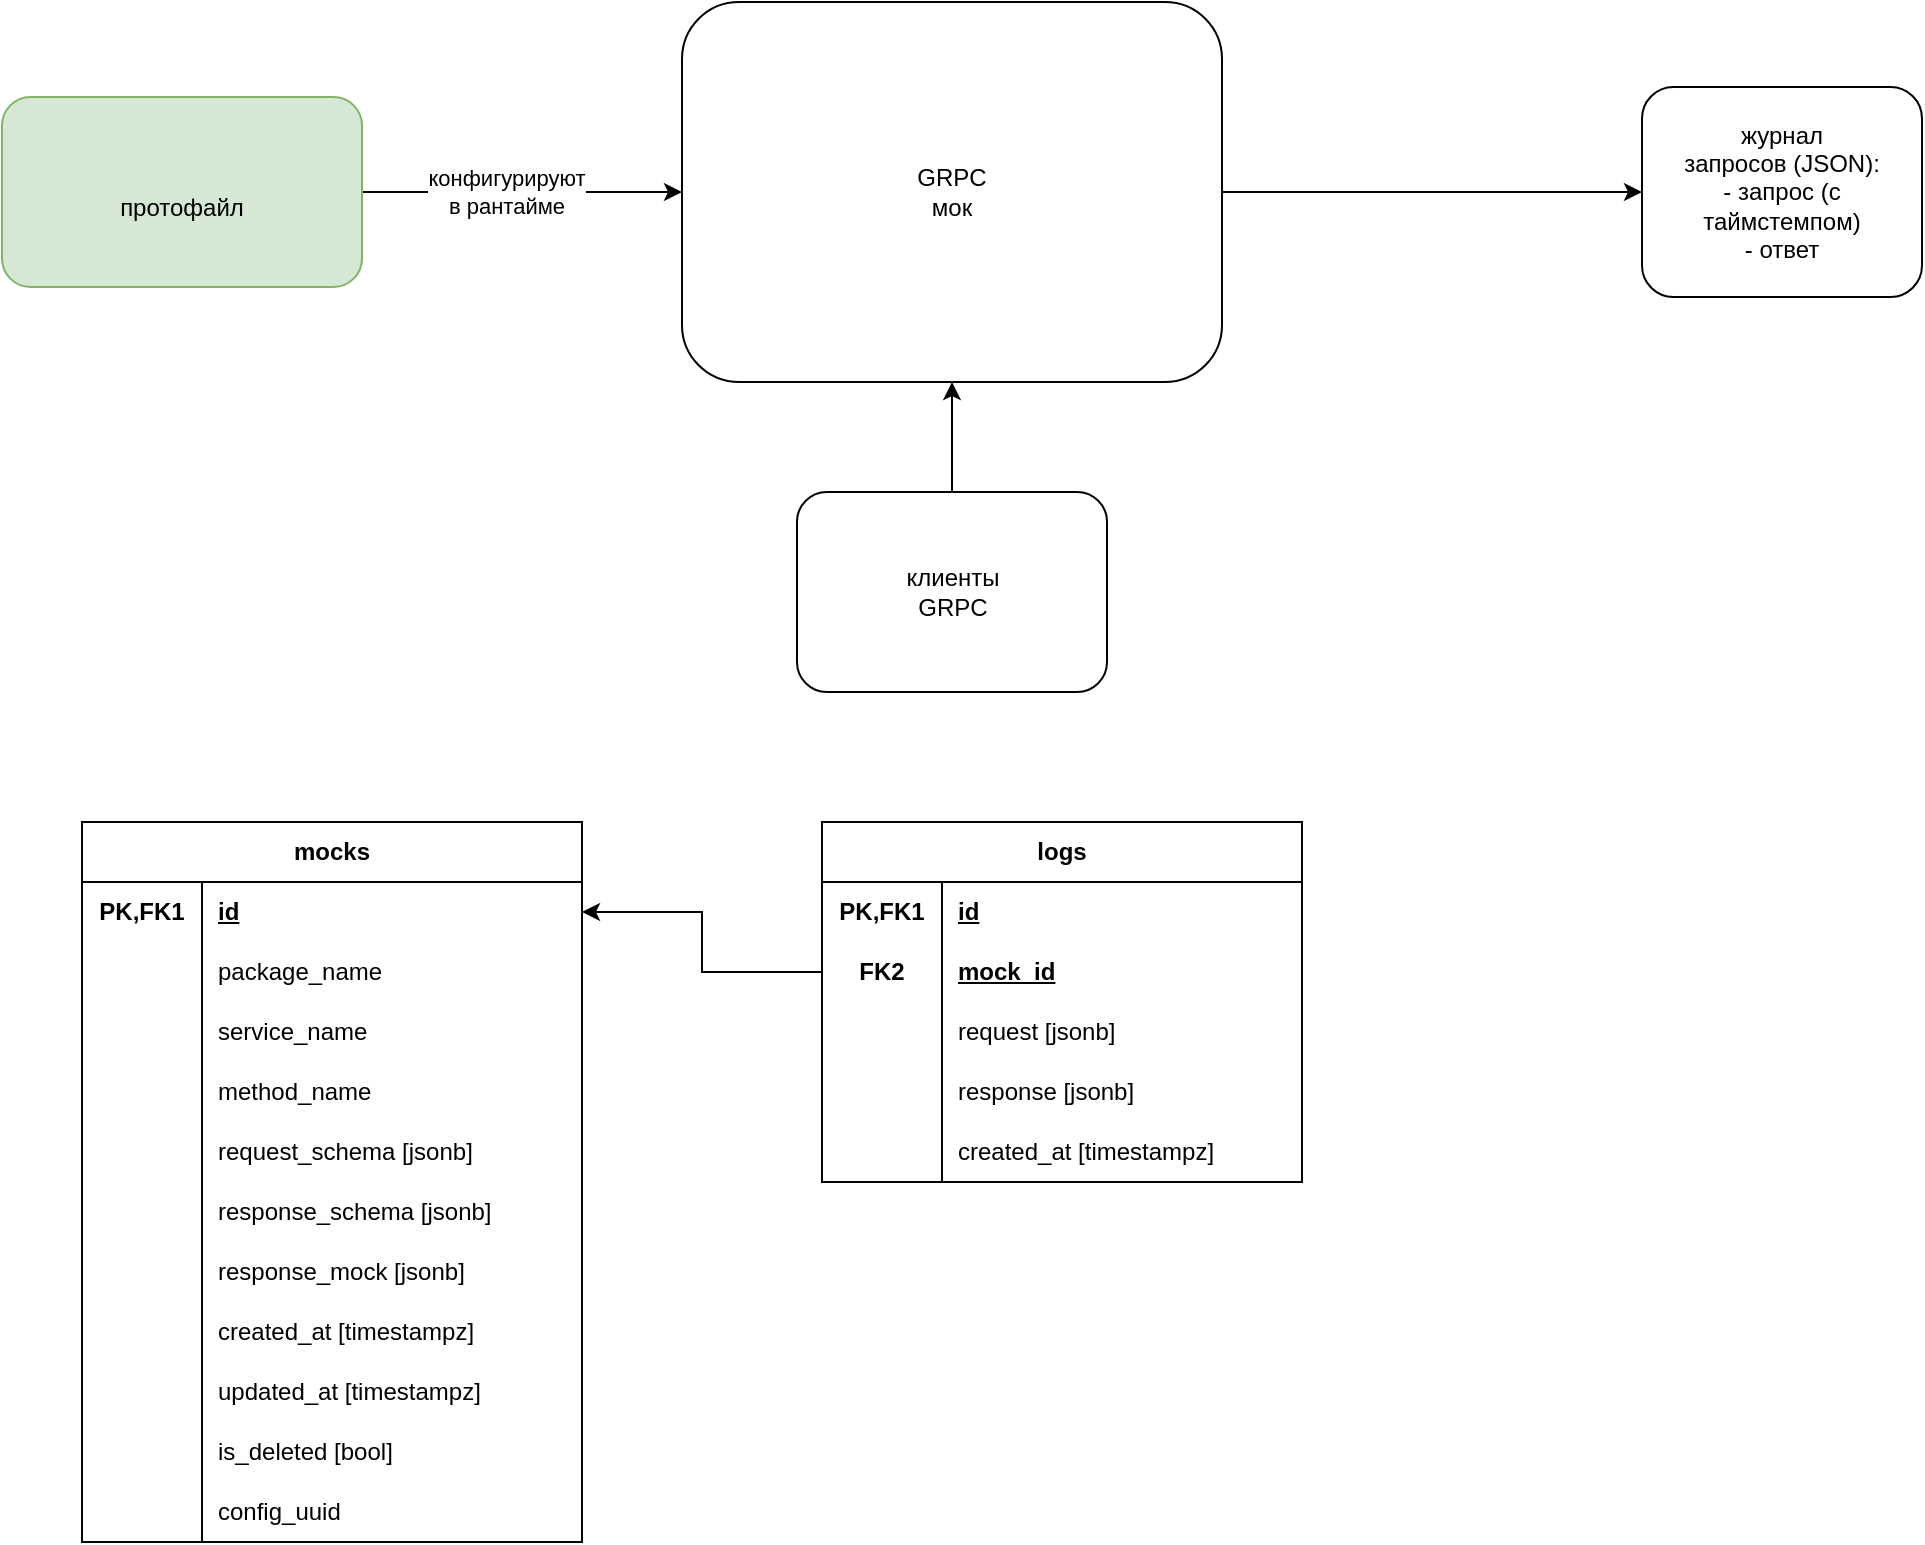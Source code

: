 <mxfile version="26.0.9">
  <diagram name="Страница — 1" id="D3WlO3X5a3Ik-URz-e38">
    <mxGraphModel dx="1816" dy="601" grid="1" gridSize="10" guides="1" tooltips="1" connect="1" arrows="1" fold="1" page="1" pageScale="1" pageWidth="827" pageHeight="1169" math="0" shadow="0">
      <root>
        <mxCell id="0" />
        <mxCell id="1" parent="0" />
        <mxCell id="gYz2qUCb2Af_SBFDwM8w-8" style="edgeStyle=orthogonalEdgeStyle;rounded=0;orthogonalLoop=1;jettySize=auto;html=1;exitX=1;exitY=0.5;exitDx=0;exitDy=0;" parent="1" source="gYz2qUCb2Af_SBFDwM8w-1" target="gYz2qUCb2Af_SBFDwM8w-7" edge="1">
          <mxGeometry relative="1" as="geometry" />
        </mxCell>
        <mxCell id="gYz2qUCb2Af_SBFDwM8w-1" value="GRPC&lt;div&gt;мок&lt;/div&gt;" style="rounded=1;whiteSpace=wrap;html=1;" parent="1" vertex="1">
          <mxGeometry x="300" y="240" width="270" height="190" as="geometry" />
        </mxCell>
        <mxCell id="gYz2qUCb2Af_SBFDwM8w-4" style="edgeStyle=orthogonalEdgeStyle;rounded=0;orthogonalLoop=1;jettySize=auto;html=1;exitX=1;exitY=0.5;exitDx=0;exitDy=0;entryX=0;entryY=0.5;entryDx=0;entryDy=0;" parent="1" source="gYz2qUCb2Af_SBFDwM8w-3" target="gYz2qUCb2Af_SBFDwM8w-1" edge="1">
          <mxGeometry relative="1" as="geometry" />
        </mxCell>
        <mxCell id="gYz2qUCb2Af_SBFDwM8w-5" value="конфигурируют&lt;div&gt;в рантайме&lt;/div&gt;" style="edgeLabel;html=1;align=center;verticalAlign=middle;resizable=0;points=[];" parent="gYz2qUCb2Af_SBFDwM8w-4" vertex="1" connectable="0">
          <mxGeometry x="-0.1" relative="1" as="geometry">
            <mxPoint as="offset" />
          </mxGeometry>
        </mxCell>
        <mxCell id="gYz2qUCb2Af_SBFDwM8w-3" value="&lt;div&gt;&lt;br&gt;&lt;/div&gt;протофайл" style="rounded=1;whiteSpace=wrap;html=1;fillColor=#d5e8d4;strokeColor=#82b366;" parent="1" vertex="1">
          <mxGeometry x="-40" y="287.5" width="180" height="95" as="geometry" />
        </mxCell>
        <mxCell id="gYz2qUCb2Af_SBFDwM8w-7" value="журнал&lt;div&gt;запросов (JSON):&lt;/div&gt;&lt;div&gt;- запрос (с таймстемпом)&lt;/div&gt;&lt;div&gt;- ответ&lt;/div&gt;" style="rounded=1;whiteSpace=wrap;html=1;" parent="1" vertex="1">
          <mxGeometry x="780" y="282.5" width="140" height="105" as="geometry" />
        </mxCell>
        <mxCell id="gYz2qUCb2Af_SBFDwM8w-11" style="edgeStyle=orthogonalEdgeStyle;rounded=0;orthogonalLoop=1;jettySize=auto;html=1;exitX=0.5;exitY=0;exitDx=0;exitDy=0;entryX=0.5;entryY=1;entryDx=0;entryDy=0;" parent="1" source="gYz2qUCb2Af_SBFDwM8w-10" target="gYz2qUCb2Af_SBFDwM8w-1" edge="1">
          <mxGeometry relative="1" as="geometry" />
        </mxCell>
        <mxCell id="gYz2qUCb2Af_SBFDwM8w-10" value="клиенты&lt;div&gt;GRPC&lt;/div&gt;" style="rounded=1;whiteSpace=wrap;html=1;" parent="1" vertex="1">
          <mxGeometry x="357.5" y="485" width="155" height="100" as="geometry" />
        </mxCell>
        <mxCell id="11tTH6Sg2OiVAcI5GLEg-1" value="mocks" style="shape=table;startSize=30;container=1;collapsible=1;childLayout=tableLayout;fixedRows=1;rowLines=0;fontStyle=1;align=center;resizeLast=1;html=1;whiteSpace=wrap;" vertex="1" parent="1">
          <mxGeometry y="650" width="250" height="360" as="geometry" />
        </mxCell>
        <mxCell id="11tTH6Sg2OiVAcI5GLEg-2" value="" style="shape=tableRow;horizontal=0;startSize=0;swimlaneHead=0;swimlaneBody=0;fillColor=none;collapsible=0;dropTarget=0;points=[[0,0.5],[1,0.5]];portConstraint=eastwest;top=0;left=0;right=0;bottom=0;html=1;" vertex="1" parent="11tTH6Sg2OiVAcI5GLEg-1">
          <mxGeometry y="30" width="250" height="30" as="geometry" />
        </mxCell>
        <mxCell id="11tTH6Sg2OiVAcI5GLEg-3" value="PK,FK1" style="shape=partialRectangle;connectable=0;fillColor=none;top=0;left=0;bottom=0;right=0;fontStyle=1;overflow=hidden;html=1;whiteSpace=wrap;" vertex="1" parent="11tTH6Sg2OiVAcI5GLEg-2">
          <mxGeometry width="60" height="30" as="geometry">
            <mxRectangle width="60" height="30" as="alternateBounds" />
          </mxGeometry>
        </mxCell>
        <mxCell id="11tTH6Sg2OiVAcI5GLEg-4" value="id" style="shape=partialRectangle;connectable=0;fillColor=none;top=0;left=0;bottom=0;right=0;align=left;spacingLeft=6;fontStyle=5;overflow=hidden;html=1;whiteSpace=wrap;" vertex="1" parent="11tTH6Sg2OiVAcI5GLEg-2">
          <mxGeometry x="60" width="190" height="30" as="geometry">
            <mxRectangle width="190" height="30" as="alternateBounds" />
          </mxGeometry>
        </mxCell>
        <mxCell id="11tTH6Sg2OiVAcI5GLEg-8" value="" style="shape=tableRow;horizontal=0;startSize=0;swimlaneHead=0;swimlaneBody=0;fillColor=none;collapsible=0;dropTarget=0;points=[[0,0.5],[1,0.5]];portConstraint=eastwest;top=0;left=0;right=0;bottom=0;html=1;" vertex="1" parent="11tTH6Sg2OiVAcI5GLEg-1">
          <mxGeometry y="60" width="250" height="30" as="geometry" />
        </mxCell>
        <mxCell id="11tTH6Sg2OiVAcI5GLEg-9" value="" style="shape=partialRectangle;connectable=0;fillColor=none;top=0;left=0;bottom=0;right=0;editable=1;overflow=hidden;html=1;whiteSpace=wrap;" vertex="1" parent="11tTH6Sg2OiVAcI5GLEg-8">
          <mxGeometry width="60" height="30" as="geometry">
            <mxRectangle width="60" height="30" as="alternateBounds" />
          </mxGeometry>
        </mxCell>
        <mxCell id="11tTH6Sg2OiVAcI5GLEg-10" value="package_name" style="shape=partialRectangle;connectable=0;fillColor=none;top=0;left=0;bottom=0;right=0;align=left;spacingLeft=6;overflow=hidden;html=1;whiteSpace=wrap;" vertex="1" parent="11tTH6Sg2OiVAcI5GLEg-8">
          <mxGeometry x="60" width="190" height="30" as="geometry">
            <mxRectangle width="190" height="30" as="alternateBounds" />
          </mxGeometry>
        </mxCell>
        <mxCell id="11tTH6Sg2OiVAcI5GLEg-11" value="" style="shape=tableRow;horizontal=0;startSize=0;swimlaneHead=0;swimlaneBody=0;fillColor=none;collapsible=0;dropTarget=0;points=[[0,0.5],[1,0.5]];portConstraint=eastwest;top=0;left=0;right=0;bottom=0;html=1;" vertex="1" parent="11tTH6Sg2OiVAcI5GLEg-1">
          <mxGeometry y="90" width="250" height="30" as="geometry" />
        </mxCell>
        <mxCell id="11tTH6Sg2OiVAcI5GLEg-12" value="" style="shape=partialRectangle;connectable=0;fillColor=none;top=0;left=0;bottom=0;right=0;editable=1;overflow=hidden;html=1;whiteSpace=wrap;" vertex="1" parent="11tTH6Sg2OiVAcI5GLEg-11">
          <mxGeometry width="60" height="30" as="geometry">
            <mxRectangle width="60" height="30" as="alternateBounds" />
          </mxGeometry>
        </mxCell>
        <mxCell id="11tTH6Sg2OiVAcI5GLEg-13" value="service_name" style="shape=partialRectangle;connectable=0;fillColor=none;top=0;left=0;bottom=0;right=0;align=left;spacingLeft=6;overflow=hidden;html=1;whiteSpace=wrap;" vertex="1" parent="11tTH6Sg2OiVAcI5GLEg-11">
          <mxGeometry x="60" width="190" height="30" as="geometry">
            <mxRectangle width="190" height="30" as="alternateBounds" />
          </mxGeometry>
        </mxCell>
        <mxCell id="11tTH6Sg2OiVAcI5GLEg-14" value="" style="shape=tableRow;horizontal=0;startSize=0;swimlaneHead=0;swimlaneBody=0;fillColor=none;collapsible=0;dropTarget=0;points=[[0,0.5],[1,0.5]];portConstraint=eastwest;top=0;left=0;right=0;bottom=0;html=1;" vertex="1" parent="11tTH6Sg2OiVAcI5GLEg-1">
          <mxGeometry y="120" width="250" height="30" as="geometry" />
        </mxCell>
        <mxCell id="11tTH6Sg2OiVAcI5GLEg-15" value="" style="shape=partialRectangle;connectable=0;fillColor=none;top=0;left=0;bottom=0;right=0;editable=1;overflow=hidden;html=1;whiteSpace=wrap;" vertex="1" parent="11tTH6Sg2OiVAcI5GLEg-14">
          <mxGeometry width="60" height="30" as="geometry">
            <mxRectangle width="60" height="30" as="alternateBounds" />
          </mxGeometry>
        </mxCell>
        <mxCell id="11tTH6Sg2OiVAcI5GLEg-16" value="method_name" style="shape=partialRectangle;connectable=0;fillColor=none;top=0;left=0;bottom=0;right=0;align=left;spacingLeft=6;overflow=hidden;html=1;whiteSpace=wrap;" vertex="1" parent="11tTH6Sg2OiVAcI5GLEg-14">
          <mxGeometry x="60" width="190" height="30" as="geometry">
            <mxRectangle width="190" height="30" as="alternateBounds" />
          </mxGeometry>
        </mxCell>
        <mxCell id="11tTH6Sg2OiVAcI5GLEg-17" value="" style="shape=tableRow;horizontal=0;startSize=0;swimlaneHead=0;swimlaneBody=0;fillColor=none;collapsible=0;dropTarget=0;points=[[0,0.5],[1,0.5]];portConstraint=eastwest;top=0;left=0;right=0;bottom=0;html=1;" vertex="1" parent="11tTH6Sg2OiVAcI5GLEg-1">
          <mxGeometry y="150" width="250" height="30" as="geometry" />
        </mxCell>
        <mxCell id="11tTH6Sg2OiVAcI5GLEg-18" value="" style="shape=partialRectangle;connectable=0;fillColor=none;top=0;left=0;bottom=0;right=0;editable=1;overflow=hidden;html=1;whiteSpace=wrap;" vertex="1" parent="11tTH6Sg2OiVAcI5GLEg-17">
          <mxGeometry width="60" height="30" as="geometry">
            <mxRectangle width="60" height="30" as="alternateBounds" />
          </mxGeometry>
        </mxCell>
        <mxCell id="11tTH6Sg2OiVAcI5GLEg-19" value="request_schema [jsonb]" style="shape=partialRectangle;connectable=0;fillColor=none;top=0;left=0;bottom=0;right=0;align=left;spacingLeft=6;overflow=hidden;html=1;whiteSpace=wrap;" vertex="1" parent="11tTH6Sg2OiVAcI5GLEg-17">
          <mxGeometry x="60" width="190" height="30" as="geometry">
            <mxRectangle width="190" height="30" as="alternateBounds" />
          </mxGeometry>
        </mxCell>
        <mxCell id="11tTH6Sg2OiVAcI5GLEg-20" value="" style="shape=tableRow;horizontal=0;startSize=0;swimlaneHead=0;swimlaneBody=0;fillColor=none;collapsible=0;dropTarget=0;points=[[0,0.5],[1,0.5]];portConstraint=eastwest;top=0;left=0;right=0;bottom=0;html=1;" vertex="1" parent="11tTH6Sg2OiVAcI5GLEg-1">
          <mxGeometry y="180" width="250" height="30" as="geometry" />
        </mxCell>
        <mxCell id="11tTH6Sg2OiVAcI5GLEg-21" value="" style="shape=partialRectangle;connectable=0;fillColor=none;top=0;left=0;bottom=0;right=0;editable=1;overflow=hidden;html=1;whiteSpace=wrap;" vertex="1" parent="11tTH6Sg2OiVAcI5GLEg-20">
          <mxGeometry width="60" height="30" as="geometry">
            <mxRectangle width="60" height="30" as="alternateBounds" />
          </mxGeometry>
        </mxCell>
        <mxCell id="11tTH6Sg2OiVAcI5GLEg-22" value="response_schema [jsonb]" style="shape=partialRectangle;connectable=0;fillColor=none;top=0;left=0;bottom=0;right=0;align=left;spacingLeft=6;overflow=hidden;html=1;whiteSpace=wrap;" vertex="1" parent="11tTH6Sg2OiVAcI5GLEg-20">
          <mxGeometry x="60" width="190" height="30" as="geometry">
            <mxRectangle width="190" height="30" as="alternateBounds" />
          </mxGeometry>
        </mxCell>
        <mxCell id="11tTH6Sg2OiVAcI5GLEg-26" value="" style="shape=tableRow;horizontal=0;startSize=0;swimlaneHead=0;swimlaneBody=0;fillColor=none;collapsible=0;dropTarget=0;points=[[0,0.5],[1,0.5]];portConstraint=eastwest;top=0;left=0;right=0;bottom=0;html=1;" vertex="1" parent="11tTH6Sg2OiVAcI5GLEg-1">
          <mxGeometry y="210" width="250" height="30" as="geometry" />
        </mxCell>
        <mxCell id="11tTH6Sg2OiVAcI5GLEg-27" value="" style="shape=partialRectangle;connectable=0;fillColor=none;top=0;left=0;bottom=0;right=0;editable=1;overflow=hidden;html=1;whiteSpace=wrap;" vertex="1" parent="11tTH6Sg2OiVAcI5GLEg-26">
          <mxGeometry width="60" height="30" as="geometry">
            <mxRectangle width="60" height="30" as="alternateBounds" />
          </mxGeometry>
        </mxCell>
        <mxCell id="11tTH6Sg2OiVAcI5GLEg-28" value="response_mock [jsonb]" style="shape=partialRectangle;connectable=0;fillColor=none;top=0;left=0;bottom=0;right=0;align=left;spacingLeft=6;overflow=hidden;html=1;whiteSpace=wrap;" vertex="1" parent="11tTH6Sg2OiVAcI5GLEg-26">
          <mxGeometry x="60" width="190" height="30" as="geometry">
            <mxRectangle width="190" height="30" as="alternateBounds" />
          </mxGeometry>
        </mxCell>
        <mxCell id="11tTH6Sg2OiVAcI5GLEg-42" value="" style="shape=tableRow;horizontal=0;startSize=0;swimlaneHead=0;swimlaneBody=0;fillColor=none;collapsible=0;dropTarget=0;points=[[0,0.5],[1,0.5]];portConstraint=eastwest;top=0;left=0;right=0;bottom=0;html=1;" vertex="1" parent="11tTH6Sg2OiVAcI5GLEg-1">
          <mxGeometry y="240" width="250" height="30" as="geometry" />
        </mxCell>
        <mxCell id="11tTH6Sg2OiVAcI5GLEg-43" value="" style="shape=partialRectangle;connectable=0;fillColor=none;top=0;left=0;bottom=0;right=0;editable=1;overflow=hidden;html=1;whiteSpace=wrap;" vertex="1" parent="11tTH6Sg2OiVAcI5GLEg-42">
          <mxGeometry width="60" height="30" as="geometry">
            <mxRectangle width="60" height="30" as="alternateBounds" />
          </mxGeometry>
        </mxCell>
        <mxCell id="11tTH6Sg2OiVAcI5GLEg-44" value="created_at [timestampz]" style="shape=partialRectangle;connectable=0;fillColor=none;top=0;left=0;bottom=0;right=0;align=left;spacingLeft=6;overflow=hidden;html=1;whiteSpace=wrap;" vertex="1" parent="11tTH6Sg2OiVAcI5GLEg-42">
          <mxGeometry x="60" width="190" height="30" as="geometry">
            <mxRectangle width="190" height="30" as="alternateBounds" />
          </mxGeometry>
        </mxCell>
        <mxCell id="11tTH6Sg2OiVAcI5GLEg-45" value="" style="shape=tableRow;horizontal=0;startSize=0;swimlaneHead=0;swimlaneBody=0;fillColor=none;collapsible=0;dropTarget=0;points=[[0,0.5],[1,0.5]];portConstraint=eastwest;top=0;left=0;right=0;bottom=0;html=1;" vertex="1" parent="11tTH6Sg2OiVAcI5GLEg-1">
          <mxGeometry y="270" width="250" height="30" as="geometry" />
        </mxCell>
        <mxCell id="11tTH6Sg2OiVAcI5GLEg-46" value="" style="shape=partialRectangle;connectable=0;fillColor=none;top=0;left=0;bottom=0;right=0;editable=1;overflow=hidden;html=1;whiteSpace=wrap;" vertex="1" parent="11tTH6Sg2OiVAcI5GLEg-45">
          <mxGeometry width="60" height="30" as="geometry">
            <mxRectangle width="60" height="30" as="alternateBounds" />
          </mxGeometry>
        </mxCell>
        <mxCell id="11tTH6Sg2OiVAcI5GLEg-47" value="updated_at [timestampz]" style="shape=partialRectangle;connectable=0;fillColor=none;top=0;left=0;bottom=0;right=0;align=left;spacingLeft=6;overflow=hidden;html=1;whiteSpace=wrap;" vertex="1" parent="11tTH6Sg2OiVAcI5GLEg-45">
          <mxGeometry x="60" width="190" height="30" as="geometry">
            <mxRectangle width="190" height="30" as="alternateBounds" />
          </mxGeometry>
        </mxCell>
        <mxCell id="11tTH6Sg2OiVAcI5GLEg-48" value="" style="shape=tableRow;horizontal=0;startSize=0;swimlaneHead=0;swimlaneBody=0;fillColor=none;collapsible=0;dropTarget=0;points=[[0,0.5],[1,0.5]];portConstraint=eastwest;top=0;left=0;right=0;bottom=0;html=1;" vertex="1" parent="11tTH6Sg2OiVAcI5GLEg-1">
          <mxGeometry y="300" width="250" height="30" as="geometry" />
        </mxCell>
        <mxCell id="11tTH6Sg2OiVAcI5GLEg-49" value="" style="shape=partialRectangle;connectable=0;fillColor=none;top=0;left=0;bottom=0;right=0;editable=1;overflow=hidden;html=1;whiteSpace=wrap;" vertex="1" parent="11tTH6Sg2OiVAcI5GLEg-48">
          <mxGeometry width="60" height="30" as="geometry">
            <mxRectangle width="60" height="30" as="alternateBounds" />
          </mxGeometry>
        </mxCell>
        <mxCell id="11tTH6Sg2OiVAcI5GLEg-50" value="is_deleted [bool]" style="shape=partialRectangle;connectable=0;fillColor=none;top=0;left=0;bottom=0;right=0;align=left;spacingLeft=6;overflow=hidden;html=1;whiteSpace=wrap;" vertex="1" parent="11tTH6Sg2OiVAcI5GLEg-48">
          <mxGeometry x="60" width="190" height="30" as="geometry">
            <mxRectangle width="190" height="30" as="alternateBounds" />
          </mxGeometry>
        </mxCell>
        <mxCell id="11tTH6Sg2OiVAcI5GLEg-55" value="" style="shape=tableRow;horizontal=0;startSize=0;swimlaneHead=0;swimlaneBody=0;fillColor=none;collapsible=0;dropTarget=0;points=[[0,0.5],[1,0.5]];portConstraint=eastwest;top=0;left=0;right=0;bottom=0;html=1;" vertex="1" parent="11tTH6Sg2OiVAcI5GLEg-1">
          <mxGeometry y="330" width="250" height="30" as="geometry" />
        </mxCell>
        <mxCell id="11tTH6Sg2OiVAcI5GLEg-56" value="" style="shape=partialRectangle;connectable=0;fillColor=none;top=0;left=0;bottom=0;right=0;editable=1;overflow=hidden;html=1;whiteSpace=wrap;" vertex="1" parent="11tTH6Sg2OiVAcI5GLEg-55">
          <mxGeometry width="60" height="30" as="geometry">
            <mxRectangle width="60" height="30" as="alternateBounds" />
          </mxGeometry>
        </mxCell>
        <mxCell id="11tTH6Sg2OiVAcI5GLEg-57" value="config_uuid" style="shape=partialRectangle;connectable=0;fillColor=none;top=0;left=0;bottom=0;right=0;align=left;spacingLeft=6;overflow=hidden;html=1;whiteSpace=wrap;" vertex="1" parent="11tTH6Sg2OiVAcI5GLEg-55">
          <mxGeometry x="60" width="190" height="30" as="geometry">
            <mxRectangle width="190" height="30" as="alternateBounds" />
          </mxGeometry>
        </mxCell>
        <mxCell id="11tTH6Sg2OiVAcI5GLEg-29" value="logs" style="shape=table;startSize=30;container=1;collapsible=1;childLayout=tableLayout;fixedRows=1;rowLines=0;fontStyle=1;align=center;resizeLast=1;html=1;whiteSpace=wrap;" vertex="1" parent="1">
          <mxGeometry x="370" y="650" width="240" height="180" as="geometry" />
        </mxCell>
        <mxCell id="11tTH6Sg2OiVAcI5GLEg-58" value="" style="shape=tableRow;horizontal=0;startSize=0;swimlaneHead=0;swimlaneBody=0;fillColor=none;collapsible=0;dropTarget=0;points=[[0,0.5],[1,0.5]];portConstraint=eastwest;top=0;left=0;right=0;bottom=0;html=1;" vertex="1" parent="11tTH6Sg2OiVAcI5GLEg-29">
          <mxGeometry y="30" width="240" height="30" as="geometry" />
        </mxCell>
        <mxCell id="11tTH6Sg2OiVAcI5GLEg-59" value="PK,FK1" style="shape=partialRectangle;connectable=0;fillColor=none;top=0;left=0;bottom=0;right=0;fontStyle=1;overflow=hidden;html=1;whiteSpace=wrap;" vertex="1" parent="11tTH6Sg2OiVAcI5GLEg-58">
          <mxGeometry width="60" height="30" as="geometry">
            <mxRectangle width="60" height="30" as="alternateBounds" />
          </mxGeometry>
        </mxCell>
        <mxCell id="11tTH6Sg2OiVAcI5GLEg-60" value="id" style="shape=partialRectangle;connectable=0;fillColor=none;top=0;left=0;bottom=0;right=0;align=left;spacingLeft=6;fontStyle=5;overflow=hidden;html=1;whiteSpace=wrap;" vertex="1" parent="11tTH6Sg2OiVAcI5GLEg-58">
          <mxGeometry x="60" width="180" height="30" as="geometry">
            <mxRectangle width="180" height="30" as="alternateBounds" />
          </mxGeometry>
        </mxCell>
        <mxCell id="11tTH6Sg2OiVAcI5GLEg-30" value="" style="shape=tableRow;horizontal=0;startSize=0;swimlaneHead=0;swimlaneBody=0;fillColor=none;collapsible=0;dropTarget=0;points=[[0,0.5],[1,0.5]];portConstraint=eastwest;top=0;left=0;right=0;bottom=0;html=1;" vertex="1" parent="11tTH6Sg2OiVAcI5GLEg-29">
          <mxGeometry y="60" width="240" height="30" as="geometry" />
        </mxCell>
        <mxCell id="11tTH6Sg2OiVAcI5GLEg-31" value="FK2" style="shape=partialRectangle;connectable=0;fillColor=none;top=0;left=0;bottom=0;right=0;fontStyle=1;overflow=hidden;html=1;whiteSpace=wrap;" vertex="1" parent="11tTH6Sg2OiVAcI5GLEg-30">
          <mxGeometry width="60" height="30" as="geometry">
            <mxRectangle width="60" height="30" as="alternateBounds" />
          </mxGeometry>
        </mxCell>
        <mxCell id="11tTH6Sg2OiVAcI5GLEg-32" value="mock_id" style="shape=partialRectangle;connectable=0;fillColor=none;top=0;left=0;bottom=0;right=0;align=left;spacingLeft=6;fontStyle=5;overflow=hidden;html=1;whiteSpace=wrap;" vertex="1" parent="11tTH6Sg2OiVAcI5GLEg-30">
          <mxGeometry x="60" width="180" height="30" as="geometry">
            <mxRectangle width="180" height="30" as="alternateBounds" />
          </mxGeometry>
        </mxCell>
        <mxCell id="11tTH6Sg2OiVAcI5GLEg-36" value="" style="shape=tableRow;horizontal=0;startSize=0;swimlaneHead=0;swimlaneBody=0;fillColor=none;collapsible=0;dropTarget=0;points=[[0,0.5],[1,0.5]];portConstraint=eastwest;top=0;left=0;right=0;bottom=0;html=1;" vertex="1" parent="11tTH6Sg2OiVAcI5GLEg-29">
          <mxGeometry y="90" width="240" height="30" as="geometry" />
        </mxCell>
        <mxCell id="11tTH6Sg2OiVAcI5GLEg-37" value="" style="shape=partialRectangle;connectable=0;fillColor=none;top=0;left=0;bottom=0;right=0;editable=1;overflow=hidden;html=1;whiteSpace=wrap;" vertex="1" parent="11tTH6Sg2OiVAcI5GLEg-36">
          <mxGeometry width="60" height="30" as="geometry">
            <mxRectangle width="60" height="30" as="alternateBounds" />
          </mxGeometry>
        </mxCell>
        <mxCell id="11tTH6Sg2OiVAcI5GLEg-38" value="request [jsonb]" style="shape=partialRectangle;connectable=0;fillColor=none;top=0;left=0;bottom=0;right=0;align=left;spacingLeft=6;overflow=hidden;html=1;whiteSpace=wrap;" vertex="1" parent="11tTH6Sg2OiVAcI5GLEg-36">
          <mxGeometry x="60" width="180" height="30" as="geometry">
            <mxRectangle width="180" height="30" as="alternateBounds" />
          </mxGeometry>
        </mxCell>
        <mxCell id="11tTH6Sg2OiVAcI5GLEg-39" value="" style="shape=tableRow;horizontal=0;startSize=0;swimlaneHead=0;swimlaneBody=0;fillColor=none;collapsible=0;dropTarget=0;points=[[0,0.5],[1,0.5]];portConstraint=eastwest;top=0;left=0;right=0;bottom=0;html=1;" vertex="1" parent="11tTH6Sg2OiVAcI5GLEg-29">
          <mxGeometry y="120" width="240" height="30" as="geometry" />
        </mxCell>
        <mxCell id="11tTH6Sg2OiVAcI5GLEg-40" value="" style="shape=partialRectangle;connectable=0;fillColor=none;top=0;left=0;bottom=0;right=0;editable=1;overflow=hidden;html=1;whiteSpace=wrap;" vertex="1" parent="11tTH6Sg2OiVAcI5GLEg-39">
          <mxGeometry width="60" height="30" as="geometry">
            <mxRectangle width="60" height="30" as="alternateBounds" />
          </mxGeometry>
        </mxCell>
        <mxCell id="11tTH6Sg2OiVAcI5GLEg-41" value="response [jsonb]" style="shape=partialRectangle;connectable=0;fillColor=none;top=0;left=0;bottom=0;right=0;align=left;spacingLeft=6;overflow=hidden;html=1;whiteSpace=wrap;" vertex="1" parent="11tTH6Sg2OiVAcI5GLEg-39">
          <mxGeometry x="60" width="180" height="30" as="geometry">
            <mxRectangle width="180" height="30" as="alternateBounds" />
          </mxGeometry>
        </mxCell>
        <mxCell id="11tTH6Sg2OiVAcI5GLEg-52" value="" style="shape=tableRow;horizontal=0;startSize=0;swimlaneHead=0;swimlaneBody=0;fillColor=none;collapsible=0;dropTarget=0;points=[[0,0.5],[1,0.5]];portConstraint=eastwest;top=0;left=0;right=0;bottom=0;html=1;" vertex="1" parent="11tTH6Sg2OiVAcI5GLEg-29">
          <mxGeometry y="150" width="240" height="30" as="geometry" />
        </mxCell>
        <mxCell id="11tTH6Sg2OiVAcI5GLEg-53" value="" style="shape=partialRectangle;connectable=0;fillColor=none;top=0;left=0;bottom=0;right=0;editable=1;overflow=hidden;html=1;whiteSpace=wrap;" vertex="1" parent="11tTH6Sg2OiVAcI5GLEg-52">
          <mxGeometry width="60" height="30" as="geometry">
            <mxRectangle width="60" height="30" as="alternateBounds" />
          </mxGeometry>
        </mxCell>
        <mxCell id="11tTH6Sg2OiVAcI5GLEg-54" value="created_at [timestampz]" style="shape=partialRectangle;connectable=0;fillColor=none;top=0;left=0;bottom=0;right=0;align=left;spacingLeft=6;overflow=hidden;html=1;whiteSpace=wrap;" vertex="1" parent="11tTH6Sg2OiVAcI5GLEg-52">
          <mxGeometry x="60" width="180" height="30" as="geometry">
            <mxRectangle width="180" height="30" as="alternateBounds" />
          </mxGeometry>
        </mxCell>
        <mxCell id="11tTH6Sg2OiVAcI5GLEg-51" style="edgeStyle=orthogonalEdgeStyle;rounded=0;orthogonalLoop=1;jettySize=auto;html=1;exitX=0;exitY=0.5;exitDx=0;exitDy=0;entryX=1;entryY=0.5;entryDx=0;entryDy=0;" edge="1" parent="1" source="11tTH6Sg2OiVAcI5GLEg-30" target="11tTH6Sg2OiVAcI5GLEg-2">
          <mxGeometry relative="1" as="geometry">
            <mxPoint x="370" y="725" as="sourcePoint" />
          </mxGeometry>
        </mxCell>
      </root>
    </mxGraphModel>
  </diagram>
</mxfile>
